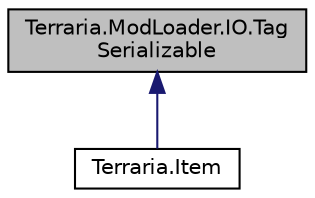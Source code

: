digraph "Terraria.ModLoader.IO.TagSerializable"
{
  edge [fontname="Helvetica",fontsize="10",labelfontname="Helvetica",labelfontsize="10"];
  node [fontname="Helvetica",fontsize="10",shape=record];
  Node0 [label="Terraria.ModLoader.IO.Tag\lSerializable",height=0.2,width=0.4,color="black", fillcolor="grey75", style="filled", fontcolor="black"];
  Node0 -> Node1 [dir="back",color="midnightblue",fontsize="10",style="solid",fontname="Helvetica"];
  Node1 [label="Terraria.Item",height=0.2,width=0.4,color="black", fillcolor="white", style="filled",URL="$class_terraria_1_1_item.html"];
}
